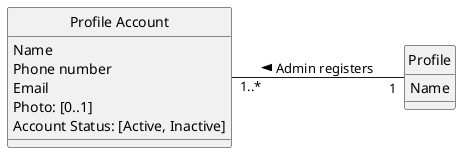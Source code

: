 @startuml
skinparam style strictuml
left to right direction
skinparam groupInheritance 3

 class "Profile Account" {
   Name
   Phone number
   Email
   Photo: [0..1]
   'the [0..1] in Photo indicates an optional value, see Craig 2004, p.121
   Account Status: [Active, Inactive]
 }

 class Profile {
 Name
 }

"Profile Account" "1..*" -- "1" Profile: Admin registers <
@enduml